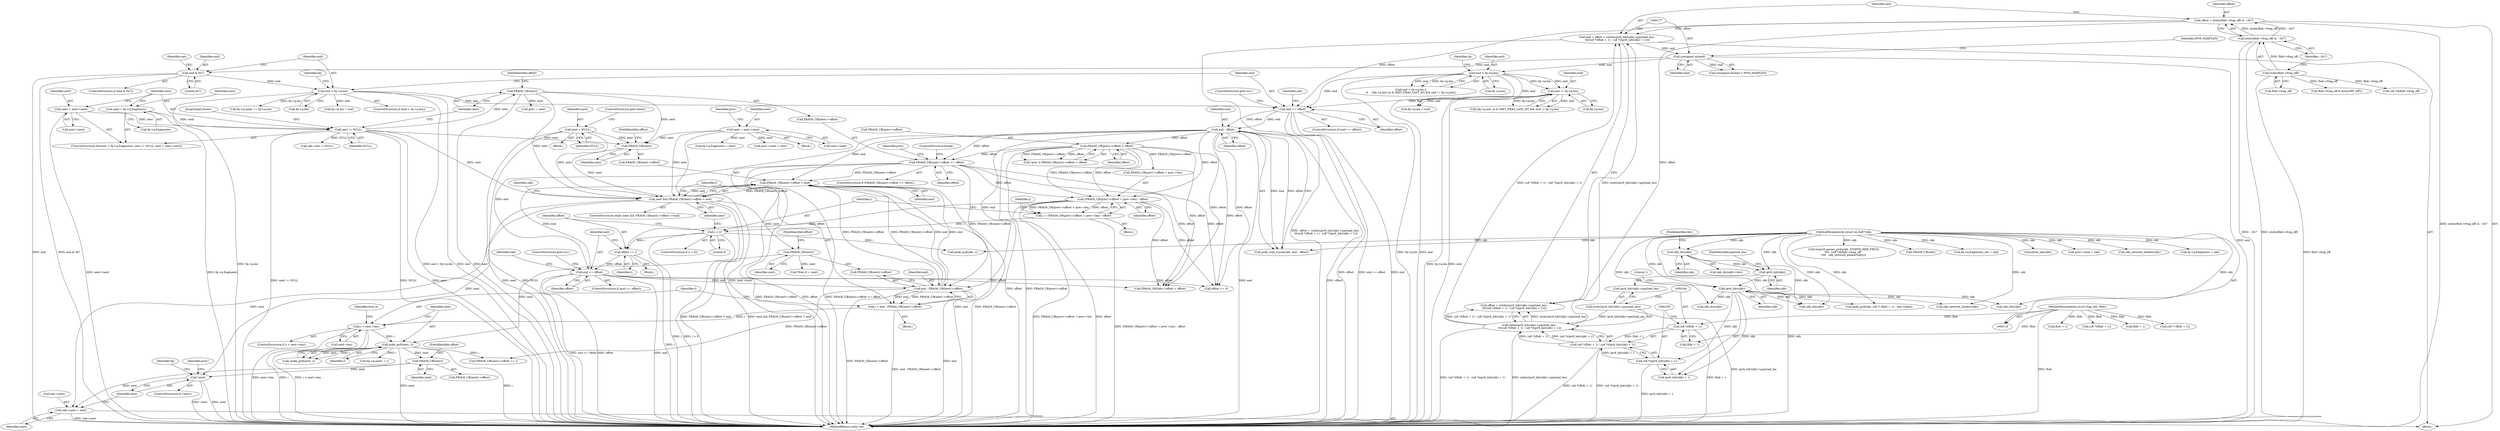 digraph "0_linux_70789d7052239992824628db8133de08dc78e593_0@pointer" {
"1000481" [label="(Call,FRAG6_CB(next))"];
"1000475" [label="(Call,pskb_pull(next, i))"];
"1000463" [label="(Call,FRAG6_CB(next))"];
"1000448" [label="(Call,next && FRAG6_CB(next)->offset < end)"];
"1000392" [label="(Call,FRAG6_CB(next))"];
"1000380" [label="(Call,next != NULL)"];
"1000383" [label="(Call,next = next->next)"];
"1000373" [label="(Call,next = fq->q.fragments)"];
"1000365" [label="(Call,next = NULL)"];
"1000452" [label="(Call,FRAG6_CB(next))"];
"1000510" [label="(Call,next = next->next)"];
"1000450" [label="(Call,FRAG6_CB(next)->offset < end)"];
"1000460" [label="(Call,end - FRAG6_CB(next)->offset)"];
"1000343" [label="(Call,end - offset)"];
"1000322" [label="(Call,end == offset)"];
"1000297" [label="(Call,end > fq->q.len)"];
"1000283" [label="(Call,end & 0x7)"];
"1000176" [label="(Call,(unsigned int)end)"];
"1000152" [label="(Call,end = offset + (ntohs(ipv6_hdr(skb)->payload_len) -\n\t\t\t((u8 *)(fhdr + 1) - (u8 *)(ipv6_hdr(skb) + 1))))"];
"1000144" [label="(Call,offset = ntohs(fhdr->frag_off) & ~0x7)"];
"1000146" [label="(Call,ntohs(fhdr->frag_off) & ~0x7)"];
"1000147" [label="(Call,ntohs(fhdr->frag_off))"];
"1000156" [label="(Call,ntohs(ipv6_hdr(skb)->payload_len) -\n\t\t\t((u8 *)(fhdr + 1) - (u8 *)(ipv6_hdr(skb) + 1)))"];
"1000157" [label="(Call,ntohs(ipv6_hdr(skb)->payload_len))"];
"1000162" [label="(Call,(u8 *)(fhdr + 1) - (u8 *)(ipv6_hdr(skb) + 1))"];
"1000163" [label="(Call,(u8 *)(fhdr + 1))"];
"1000119" [label="(MethodParameterIn,struct frag_hdr *fhdr)"];
"1000168" [label="(Call,(u8 *)(ipv6_hdr(skb) + 1))"];
"1000171" [label="(Call,ipv6_hdr(skb))"];
"1000159" [label="(Call,ipv6_hdr(skb))"];
"1000132" [label="(Call,skb_dst(skb))"];
"1000118" [label="(MethodParameterIn,struct sk_buff *skb)"];
"1000258" [label="(Call,end != fq->q.len)"];
"1000243" [label="(Call,end < fq->q.len)"];
"1000426" [label="(Call,end <= offset)"];
"1000422" [label="(Call,offset += i)"];
"1000418" [label="(Call,i > 0)"];
"1000405" [label="(Call,i = (FRAG6_CB(prev)->offset + prev->len) - offset)"];
"1000407" [label="(Call,(FRAG6_CB(prev)->offset + prev->len) - offset)"];
"1000358" [label="(Call,FRAG6_CB(prev)->offset < offset)"];
"1000390" [label="(Call,FRAG6_CB(next)->offset >= offset)"];
"1000467" [label="(Call,i < next->len)"];
"1000458" [label="(Call,i = end - FRAG6_CB(next)->offset)"];
"1000552" [label="(Call,skb->next = next)"];
"1000558" [label="(Call,!next)"];
"1000283" [label="(Call,end & 0x7)"];
"1000227" [label="(Call,fhdr + 1)"];
"1000133" [label="(Identifier,skb)"];
"1000465" [label="(FieldIdentifier,offset)"];
"1000400" [label="(JumpTarget,found:)"];
"1000385" [label="(Call,next->next)"];
"1000660" [label="(Call,fq->q.meat == fq->q.len)"];
"1000359" [label="(Call,FRAG6_CB(prev)->offset)"];
"1000523" [label="(Call,fq->q.fragments = next)"];
"1000507" [label="(Call,*free_it = next)"];
"1000597" [label="(Call,skb->dev = NULL)"];
"1000134" [label="(FieldIdentifier,dev)"];
"1000463" [label="(Call,FRAG6_CB(next))"];
"1000367" [label="(Identifier,NULL)"];
"1000118" [label="(MethodParameterIn,struct sk_buff *skb)"];
"1000420" [label="(Literal,0)"];
"1000416" [label="(Identifier,offset)"];
"1000406" [label="(Identifier,i)"];
"1000458" [label="(Call,i = end - FRAG6_CB(next)->offset)"];
"1000552" [label="(Call,skb->next = next)"];
"1000187" [label="(Call,icmpv6_param_prob(skb, ICMPV6_HDR_FIELD,\n\t\t\t\t  ((u8 *)&fhdr->frag_off -\n\t\t\t\t   skb_network_header(skb))))"];
"1000250" [label="(Call,(fq->q.last_in & INET_FRAG_LAST_IN) && end != fq->q.len)"];
"1000417" [label="(ControlStructure,if (i > 0))"];
"1000510" [label="(Call,next = next->next)"];
"1000364" [label="(Block,)"];
"1000428" [label="(Identifier,offset)"];
"1000375" [label="(Call,fq->q.fragments)"];
"1000548" [label="(Call,FRAG6_CB(skb))"];
"1000405" [label="(Call,i = (FRAG6_CB(prev)->offset + prev->len) - offset)"];
"1000432" [label="(Call,pskb_pull(skb, i))"];
"1000260" [label="(Call,fq->q.len)"];
"1000553" [label="(Call,skb->next)"];
"1000175" [label="(Call,(unsigned int)end > IPV6_MAXPLEN)"];
"1000298" [label="(Identifier,end)"];
"1000456" [label="(Block,)"];
"1000297" [label="(Call,end > fq->q.len)"];
"1000450" [label="(Call,FRAG6_CB(next)->offset < end)"];
"1000132" [label="(Call,skb_dst(skb))"];
"1000325" [label="(ControlStructure,goto err;)"];
"1000225" [label="(Call,(u8 *)(fhdr + 1))"];
"1000355" [label="(Call,!prev || FRAG6_CB(prev)->offset < offset)"];
"1000172" [label="(Identifier,skb)"];
"1000426" [label="(Call,end <= offset)"];
"1000179" [label="(Identifier,IPV6_MAXPLEN)"];
"1000322" [label="(Call,end == offset)"];
"1000131" [label="(Call,skb_dst(skb)->dev)"];
"1000423" [label="(Identifier,offset)"];
"1000460" [label="(Call,end - FRAG6_CB(next)->offset)"];
"1000165" [label="(Call,fhdr + 1)"];
"1000560" [label="(Call,fq->q.fragments_tail = skb)"];
"1000258" [label="(Call,end != fq->q.len)"];
"1000173" [label="(Literal,1)"];
"1000299" [label="(Call,fq->q.len)"];
"1000366" [label="(Identifier,next)"];
"1000517" [label="(Call,prev->next = next)"];
"1000329" [label="(Identifier,skb)"];
"1000168" [label="(Call,(u8 *)(ipv6_hdr(skb) + 1))"];
"1000480" [label="(Call,FRAG6_CB(next)->offset)"];
"1000324" [label="(Identifier,offset)"];
"1000568" [label="(Identifier,prev)"];
"1000152" [label="(Call,end = offset + (ntohs(ipv6_hdr(skb)->payload_len) -\n\t\t\t((u8 *)(fhdr + 1) - (u8 *)(ipv6_hdr(skb) + 1))))"];
"1000424" [label="(Identifier,i)"];
"1000381" [label="(Identifier,next)"];
"1000333" [label="(Call,fhdr + 1)"];
"1000119" [label="(MethodParameterIn,struct frag_hdr *fhdr)"];
"1000212" [label="(Call,skb_network_header(skb))"];
"1000429" [label="(ControlStructure,goto err;)"];
"1000159" [label="(Call,ipv6_hdr(skb))"];
"1000191" [label="(Call,(u8 *)&fhdr->frag_off)"];
"1000433" [label="(Identifier,skb)"];
"1000505" [label="(Block,)"];
"1000162" [label="(Call,(u8 *)(fhdr + 1) - (u8 *)(ipv6_hdr(skb) + 1))"];
"1000418" [label="(Call,i > 0)"];
"1000485" [label="(Call,fq->q.meat -= i)"];
"1000157" [label="(Call,ntohs(ipv6_hdr(skb)->payload_len))"];
"1000392" [label="(Call,FRAG6_CB(next))"];
"1000419" [label="(Identifier,i)"];
"1000341" [label="(Call,pskb_trim_rcsum(skb, end - offset))"];
"1000144" [label="(Call,offset = ntohs(fhdr->frag_off) & ~0x7)"];
"1000345" [label="(Identifier,offset)"];
"1000259" [label="(Identifier,end)"];
"1000382" [label="(Identifier,NULL)"];
"1000384" [label="(Identifier,next)"];
"1000323" [label="(Identifier,end)"];
"1000284" [label="(Identifier,end)"];
"1000242" [label="(Call,end < fq->q.len ||\n\t\t    ((fq->q.last_in & INET_FRAG_LAST_IN) && end != fq->q.len))"];
"1000245" [label="(Call,fq->q.len)"];
"1000282" [label="(ControlStructure,if (end & 0x7))"];
"1000148" [label="(Call,fhdr->frag_off)"];
"1000153" [label="(Identifier,end)"];
"1000511" [label="(Identifier,next)"];
"1000154" [label="(Call,offset + (ntohs(ipv6_hdr(skb)->payload_len) -\n\t\t\t((u8 *)(fhdr + 1) - (u8 *)(ipv6_hdr(skb) + 1))))"];
"1000396" [label="(ControlStructure,break;)"];
"1000448" [label="(Call,next && FRAG6_CB(next)->offset < end)"];
"1000549" [label="(Identifier,skb)"];
"1000427" [label="(Identifier,end)"];
"1000474" [label="(Call,!pskb_pull(next, i))"];
"1000393" [label="(Identifier,next)"];
"1000451" [label="(Call,FRAG6_CB(next)->offset)"];
"1000151" [label="(Identifier,~0x7)"];
"1000459" [label="(Identifier,i)"];
"1000161" [label="(FieldIdentifier,payload_len)"];
"1000452" [label="(Call,FRAG6_CB(next))"];
"1000455" [label="(Identifier,end)"];
"1000254" [label="(Identifier,fq)"];
"1000461" [label="(Identifier,end)"];
"1000476" [label="(Identifier,next)"];
"1000285" [label="(Literal,0x7)"];
"1000184" [label="(Call,skb_dst(skb))"];
"1000309" [label="(Identifier,fq)"];
"1000558" [label="(Call,!next)"];
"1000383" [label="(Call,next = next->next)"];
"1000343" [label="(Call,end - offset)"];
"1000711" [label="(Call,kfree_skb(skb))"];
"1000314" [label="(Call,fq->q.len = end)"];
"1000380" [label="(Call,next != NULL)"];
"1000569" [label="(Call,prev->next = skb)"];
"1000557" [label="(ControlStructure,if (!next))"];
"1000447" [label="(ControlStructure,while (next && FRAG6_CB(next)->offset < end))"];
"1000344" [label="(Identifier,end)"];
"1000234" [label="(Call,fhdr->frag_off & htons(IP6_MF))"];
"1000475" [label="(Call,pskb_pull(next, i))"];
"1000197" [label="(Call,skb_network_header(skb))"];
"1000374" [label="(Identifier,next)"];
"1000468" [label="(Identifier,i)"];
"1000244" [label="(Identifier,end)"];
"1000363" [label="(Identifier,offset)"];
"1000176" [label="(Call,(unsigned int)end)"];
"1000407" [label="(Call,(FRAG6_CB(prev)->offset + prev->len) - offset)"];
"1000170" [label="(Call,ipv6_hdr(skb) + 1)"];
"1000546" [label="(Call,FRAG6_CB(skb)->offset = offset)"];
"1000121" [label="(Block,)"];
"1000146" [label="(Call,ntohs(fhdr->frag_off) & ~0x7)"];
"1000290" [label="(Call,skb_dst(skb))"];
"1000516" [label="(Identifier,prev)"];
"1000483" [label="(FieldIdentifier,offset)"];
"1000158" [label="(Call,ipv6_hdr(skb)->payload_len)"];
"1000479" [label="(Call,FRAG6_CB(next)->offset += i)"];
"1000163" [label="(Call,(u8 *)(fhdr + 1))"];
"1000365" [label="(Call,next = NULL)"];
"1000633" [label="(Call,offset == 0)"];
"1000467" [label="(Call,i < next->len)"];
"1000394" [label="(FieldIdentifier,offset)"];
"1000147" [label="(Call,ntohs(fhdr->frag_off))"];
"1000563" [label="(Identifier,fq)"];
"1000449" [label="(Identifier,next)"];
"1000512" [label="(Call,next->next)"];
"1000391" [label="(Call,FRAG6_CB(next)->offset)"];
"1000288" [label="(Identifier,net)"];
"1000464" [label="(Identifier,next)"];
"1000156" [label="(Call,ntohs(ipv6_hdr(skb)->payload_len) -\n\t\t\t((u8 *)(fhdr + 1) - (u8 *)(ipv6_hdr(skb) + 1)))"];
"1000477" [label="(Identifier,i)"];
"1000575" [label="(Call,fq->q.fragments = skb)"];
"1000321" [label="(ControlStructure,if (end == offset))"];
"1000372" [label="(ControlStructure,for(next = fq->q.fragments; next != NULL; next = next->next))"];
"1000454" [label="(FieldIdentifier,offset)"];
"1000469" [label="(Call,next->len)"];
"1000389" [label="(ControlStructure,if (FRAG6_CB(next)->offset >= offset))"];
"1000368" [label="(ControlStructure,goto found;)"];
"1000390" [label="(Call,FRAG6_CB(next)->offset >= offset)"];
"1000296" [label="(ControlStructure,if (end > fq->q.len))"];
"1000708" [label="(Call,skb_dst(skb))"];
"1000508" [label="(Identifier,free_it)"];
"1000453" [label="(Identifier,next)"];
"1000145" [label="(Identifier,offset)"];
"1000171" [label="(Call,ipv6_hdr(skb))"];
"1000408" [label="(Call,FRAG6_CB(prev)->offset + prev->len)"];
"1000395" [label="(Identifier,offset)"];
"1000397" [label="(Call,prev = next)"];
"1000178" [label="(Identifier,end)"];
"1000559" [label="(Identifier,next)"];
"1000328" [label="(Call,pskb_pull(skb, (u8 *) (fhdr + 1) - skb->data))"];
"1000466" [label="(ControlStructure,if (i < next->len))"];
"1000716" [label="(MethodReturn,static int)"];
"1000273" [label="(Call,fq->q.len = end)"];
"1000358" [label="(Call,FRAG6_CB(prev)->offset < offset)"];
"1000425" [label="(ControlStructure,if (end <= offset))"];
"1000373" [label="(Call,next = fq->q.fragments)"];
"1000331" [label="(Call,(u8 *) (fhdr + 1))"];
"1000482" [label="(Identifier,next)"];
"1000556" [label="(Identifier,next)"];
"1000243" [label="(Call,end < fq->q.len)"];
"1000421" [label="(Block,)"];
"1000398" [label="(Identifier,prev)"];
"1000422" [label="(Call,offset += i)"];
"1000160" [label="(Identifier,skb)"];
"1000462" [label="(Call,FRAG6_CB(next)->offset)"];
"1000481" [label="(Call,FRAG6_CB(next))"];
"1000403" [label="(Block,)"];
"1000481" -> "1000480"  [label="AST: "];
"1000481" -> "1000482"  [label="CFG: "];
"1000482" -> "1000481"  [label="AST: "];
"1000483" -> "1000481"  [label="CFG: "];
"1000475" -> "1000481"  [label="DDG: next"];
"1000481" -> "1000552"  [label="DDG: next"];
"1000481" -> "1000558"  [label="DDG: next"];
"1000475" -> "1000474"  [label="AST: "];
"1000475" -> "1000477"  [label="CFG: "];
"1000476" -> "1000475"  [label="AST: "];
"1000477" -> "1000475"  [label="AST: "];
"1000474" -> "1000475"  [label="CFG: "];
"1000475" -> "1000716"  [label="DDG: next"];
"1000475" -> "1000716"  [label="DDG: i"];
"1000475" -> "1000474"  [label="DDG: next"];
"1000475" -> "1000474"  [label="DDG: i"];
"1000463" -> "1000475"  [label="DDG: next"];
"1000467" -> "1000475"  [label="DDG: i"];
"1000475" -> "1000479"  [label="DDG: i"];
"1000475" -> "1000485"  [label="DDG: i"];
"1000463" -> "1000462"  [label="AST: "];
"1000463" -> "1000464"  [label="CFG: "];
"1000464" -> "1000463"  [label="AST: "];
"1000465" -> "1000463"  [label="CFG: "];
"1000448" -> "1000463"  [label="DDG: next"];
"1000463" -> "1000507"  [label="DDG: next"];
"1000448" -> "1000447"  [label="AST: "];
"1000448" -> "1000449"  [label="CFG: "];
"1000448" -> "1000450"  [label="CFG: "];
"1000449" -> "1000448"  [label="AST: "];
"1000450" -> "1000448"  [label="AST: "];
"1000459" -> "1000448"  [label="CFG: "];
"1000549" -> "1000448"  [label="CFG: "];
"1000448" -> "1000716"  [label="DDG: FRAG6_CB(next)->offset < end"];
"1000448" -> "1000716"  [label="DDG: next && FRAG6_CB(next)->offset < end"];
"1000392" -> "1000448"  [label="DDG: next"];
"1000380" -> "1000448"  [label="DDG: next"];
"1000365" -> "1000448"  [label="DDG: next"];
"1000452" -> "1000448"  [label="DDG: next"];
"1000510" -> "1000448"  [label="DDG: next"];
"1000450" -> "1000448"  [label="DDG: FRAG6_CB(next)->offset"];
"1000450" -> "1000448"  [label="DDG: end"];
"1000448" -> "1000552"  [label="DDG: next"];
"1000448" -> "1000558"  [label="DDG: next"];
"1000392" -> "1000391"  [label="AST: "];
"1000392" -> "1000393"  [label="CFG: "];
"1000393" -> "1000392"  [label="AST: "];
"1000394" -> "1000392"  [label="CFG: "];
"1000392" -> "1000716"  [label="DDG: next"];
"1000380" -> "1000392"  [label="DDG: next"];
"1000392" -> "1000397"  [label="DDG: next"];
"1000392" -> "1000452"  [label="DDG: next"];
"1000380" -> "1000372"  [label="AST: "];
"1000380" -> "1000382"  [label="CFG: "];
"1000381" -> "1000380"  [label="AST: "];
"1000382" -> "1000380"  [label="AST: "];
"1000393" -> "1000380"  [label="CFG: "];
"1000400" -> "1000380"  [label="CFG: "];
"1000380" -> "1000716"  [label="DDG: next != NULL"];
"1000380" -> "1000716"  [label="DDG: NULL"];
"1000380" -> "1000716"  [label="DDG: next"];
"1000383" -> "1000380"  [label="DDG: next"];
"1000373" -> "1000380"  [label="DDG: next"];
"1000380" -> "1000452"  [label="DDG: next"];
"1000380" -> "1000597"  [label="DDG: NULL"];
"1000383" -> "1000372"  [label="AST: "];
"1000383" -> "1000385"  [label="CFG: "];
"1000384" -> "1000383"  [label="AST: "];
"1000385" -> "1000383"  [label="AST: "];
"1000381" -> "1000383"  [label="CFG: "];
"1000383" -> "1000716"  [label="DDG: next->next"];
"1000373" -> "1000372"  [label="AST: "];
"1000373" -> "1000375"  [label="CFG: "];
"1000374" -> "1000373"  [label="AST: "];
"1000375" -> "1000373"  [label="AST: "];
"1000381" -> "1000373"  [label="CFG: "];
"1000373" -> "1000716"  [label="DDG: fq->q.fragments"];
"1000365" -> "1000364"  [label="AST: "];
"1000365" -> "1000367"  [label="CFG: "];
"1000366" -> "1000365"  [label="AST: "];
"1000367" -> "1000365"  [label="AST: "];
"1000368" -> "1000365"  [label="CFG: "];
"1000365" -> "1000716"  [label="DDG: NULL"];
"1000365" -> "1000716"  [label="DDG: next"];
"1000365" -> "1000452"  [label="DDG: next"];
"1000452" -> "1000451"  [label="AST: "];
"1000452" -> "1000453"  [label="CFG: "];
"1000453" -> "1000452"  [label="AST: "];
"1000454" -> "1000452"  [label="CFG: "];
"1000510" -> "1000452"  [label="DDG: next"];
"1000510" -> "1000505"  [label="AST: "];
"1000510" -> "1000512"  [label="CFG: "];
"1000511" -> "1000510"  [label="AST: "];
"1000512" -> "1000510"  [label="AST: "];
"1000516" -> "1000510"  [label="CFG: "];
"1000510" -> "1000716"  [label="DDG: next->next"];
"1000510" -> "1000517"  [label="DDG: next"];
"1000510" -> "1000523"  [label="DDG: next"];
"1000450" -> "1000455"  [label="CFG: "];
"1000451" -> "1000450"  [label="AST: "];
"1000455" -> "1000450"  [label="AST: "];
"1000450" -> "1000716"  [label="DDG: end"];
"1000450" -> "1000716"  [label="DDG: FRAG6_CB(next)->offset"];
"1000460" -> "1000450"  [label="DDG: FRAG6_CB(next)->offset"];
"1000460" -> "1000450"  [label="DDG: end"];
"1000390" -> "1000450"  [label="DDG: FRAG6_CB(next)->offset"];
"1000343" -> "1000450"  [label="DDG: end"];
"1000426" -> "1000450"  [label="DDG: end"];
"1000450" -> "1000460"  [label="DDG: end"];
"1000450" -> "1000460"  [label="DDG: FRAG6_CB(next)->offset"];
"1000460" -> "1000458"  [label="AST: "];
"1000460" -> "1000462"  [label="CFG: "];
"1000461" -> "1000460"  [label="AST: "];
"1000462" -> "1000460"  [label="AST: "];
"1000458" -> "1000460"  [label="CFG: "];
"1000460" -> "1000716"  [label="DDG: end"];
"1000460" -> "1000716"  [label="DDG: FRAG6_CB(next)->offset"];
"1000460" -> "1000458"  [label="DDG: end"];
"1000460" -> "1000458"  [label="DDG: FRAG6_CB(next)->offset"];
"1000343" -> "1000460"  [label="DDG: end"];
"1000426" -> "1000460"  [label="DDG: end"];
"1000390" -> "1000460"  [label="DDG: FRAG6_CB(next)->offset"];
"1000460" -> "1000479"  [label="DDG: FRAG6_CB(next)->offset"];
"1000343" -> "1000341"  [label="AST: "];
"1000343" -> "1000345"  [label="CFG: "];
"1000344" -> "1000343"  [label="AST: "];
"1000345" -> "1000343"  [label="AST: "];
"1000341" -> "1000343"  [label="CFG: "];
"1000343" -> "1000716"  [label="DDG: end"];
"1000343" -> "1000716"  [label="DDG: offset"];
"1000343" -> "1000341"  [label="DDG: end"];
"1000343" -> "1000341"  [label="DDG: offset"];
"1000322" -> "1000343"  [label="DDG: end"];
"1000322" -> "1000343"  [label="DDG: offset"];
"1000343" -> "1000358"  [label="DDG: offset"];
"1000343" -> "1000390"  [label="DDG: offset"];
"1000343" -> "1000407"  [label="DDG: offset"];
"1000343" -> "1000426"  [label="DDG: end"];
"1000343" -> "1000546"  [label="DDG: offset"];
"1000343" -> "1000633"  [label="DDG: offset"];
"1000322" -> "1000321"  [label="AST: "];
"1000322" -> "1000324"  [label="CFG: "];
"1000323" -> "1000322"  [label="AST: "];
"1000324" -> "1000322"  [label="AST: "];
"1000325" -> "1000322"  [label="CFG: "];
"1000329" -> "1000322"  [label="CFG: "];
"1000322" -> "1000716"  [label="DDG: offset"];
"1000322" -> "1000716"  [label="DDG: end == offset"];
"1000322" -> "1000716"  [label="DDG: end"];
"1000297" -> "1000322"  [label="DDG: end"];
"1000258" -> "1000322"  [label="DDG: end"];
"1000243" -> "1000322"  [label="DDG: end"];
"1000144" -> "1000322"  [label="DDG: offset"];
"1000297" -> "1000296"  [label="AST: "];
"1000297" -> "1000299"  [label="CFG: "];
"1000298" -> "1000297"  [label="AST: "];
"1000299" -> "1000297"  [label="AST: "];
"1000309" -> "1000297"  [label="CFG: "];
"1000323" -> "1000297"  [label="CFG: "];
"1000297" -> "1000716"  [label="DDG: end"];
"1000297" -> "1000716"  [label="DDG: fq->q.len"];
"1000297" -> "1000716"  [label="DDG: end > fq->q.len"];
"1000283" -> "1000297"  [label="DDG: end"];
"1000297" -> "1000314"  [label="DDG: end"];
"1000297" -> "1000660"  [label="DDG: fq->q.len"];
"1000283" -> "1000282"  [label="AST: "];
"1000283" -> "1000285"  [label="CFG: "];
"1000284" -> "1000283"  [label="AST: "];
"1000285" -> "1000283"  [label="AST: "];
"1000288" -> "1000283"  [label="CFG: "];
"1000298" -> "1000283"  [label="CFG: "];
"1000283" -> "1000716"  [label="DDG: end"];
"1000283" -> "1000716"  [label="DDG: end & 0x7"];
"1000176" -> "1000283"  [label="DDG: end"];
"1000176" -> "1000175"  [label="AST: "];
"1000176" -> "1000178"  [label="CFG: "];
"1000177" -> "1000176"  [label="AST: "];
"1000178" -> "1000176"  [label="AST: "];
"1000179" -> "1000176"  [label="CFG: "];
"1000176" -> "1000716"  [label="DDG: end"];
"1000176" -> "1000175"  [label="DDG: end"];
"1000152" -> "1000176"  [label="DDG: end"];
"1000176" -> "1000243"  [label="DDG: end"];
"1000152" -> "1000121"  [label="AST: "];
"1000152" -> "1000154"  [label="CFG: "];
"1000153" -> "1000152"  [label="AST: "];
"1000154" -> "1000152"  [label="AST: "];
"1000177" -> "1000152"  [label="CFG: "];
"1000152" -> "1000716"  [label="DDG: offset + (ntohs(ipv6_hdr(skb)->payload_len) -\n\t\t\t((u8 *)(fhdr + 1) - (u8 *)(ipv6_hdr(skb) + 1)))"];
"1000144" -> "1000152"  [label="DDG: offset"];
"1000156" -> "1000152"  [label="DDG: ntohs(ipv6_hdr(skb)->payload_len)"];
"1000156" -> "1000152"  [label="DDG: (u8 *)(fhdr + 1) - (u8 *)(ipv6_hdr(skb) + 1)"];
"1000144" -> "1000121"  [label="AST: "];
"1000144" -> "1000146"  [label="CFG: "];
"1000145" -> "1000144"  [label="AST: "];
"1000146" -> "1000144"  [label="AST: "];
"1000153" -> "1000144"  [label="CFG: "];
"1000144" -> "1000716"  [label="DDG: ntohs(fhdr->frag_off) & ~0x7"];
"1000146" -> "1000144"  [label="DDG: ntohs(fhdr->frag_off)"];
"1000146" -> "1000144"  [label="DDG: ~0x7"];
"1000144" -> "1000154"  [label="DDG: offset"];
"1000146" -> "1000151"  [label="CFG: "];
"1000147" -> "1000146"  [label="AST: "];
"1000151" -> "1000146"  [label="AST: "];
"1000146" -> "1000716"  [label="DDG: ~0x7"];
"1000146" -> "1000716"  [label="DDG: ntohs(fhdr->frag_off)"];
"1000147" -> "1000146"  [label="DDG: fhdr->frag_off"];
"1000147" -> "1000148"  [label="CFG: "];
"1000148" -> "1000147"  [label="AST: "];
"1000151" -> "1000147"  [label="CFG: "];
"1000147" -> "1000716"  [label="DDG: fhdr->frag_off"];
"1000147" -> "1000191"  [label="DDG: fhdr->frag_off"];
"1000147" -> "1000234"  [label="DDG: fhdr->frag_off"];
"1000156" -> "1000154"  [label="AST: "];
"1000156" -> "1000162"  [label="CFG: "];
"1000157" -> "1000156"  [label="AST: "];
"1000162" -> "1000156"  [label="AST: "];
"1000154" -> "1000156"  [label="CFG: "];
"1000156" -> "1000716"  [label="DDG: ntohs(ipv6_hdr(skb)->payload_len)"];
"1000156" -> "1000716"  [label="DDG: (u8 *)(fhdr + 1) - (u8 *)(ipv6_hdr(skb) + 1)"];
"1000156" -> "1000154"  [label="DDG: ntohs(ipv6_hdr(skb)->payload_len)"];
"1000156" -> "1000154"  [label="DDG: (u8 *)(fhdr + 1) - (u8 *)(ipv6_hdr(skb) + 1)"];
"1000157" -> "1000156"  [label="DDG: ipv6_hdr(skb)->payload_len"];
"1000162" -> "1000156"  [label="DDG: (u8 *)(fhdr + 1)"];
"1000162" -> "1000156"  [label="DDG: (u8 *)(ipv6_hdr(skb) + 1)"];
"1000157" -> "1000158"  [label="CFG: "];
"1000158" -> "1000157"  [label="AST: "];
"1000164" -> "1000157"  [label="CFG: "];
"1000157" -> "1000716"  [label="DDG: ipv6_hdr(skb)->payload_len"];
"1000162" -> "1000168"  [label="CFG: "];
"1000163" -> "1000162"  [label="AST: "];
"1000168" -> "1000162"  [label="AST: "];
"1000162" -> "1000716"  [label="DDG: (u8 *)(ipv6_hdr(skb) + 1)"];
"1000162" -> "1000716"  [label="DDG: (u8 *)(fhdr + 1)"];
"1000163" -> "1000162"  [label="DDG: fhdr + 1"];
"1000168" -> "1000162"  [label="DDG: ipv6_hdr(skb) + 1"];
"1000163" -> "1000165"  [label="CFG: "];
"1000164" -> "1000163"  [label="AST: "];
"1000165" -> "1000163"  [label="AST: "];
"1000169" -> "1000163"  [label="CFG: "];
"1000163" -> "1000716"  [label="DDG: fhdr + 1"];
"1000119" -> "1000163"  [label="DDG: fhdr"];
"1000119" -> "1000116"  [label="AST: "];
"1000119" -> "1000716"  [label="DDG: fhdr"];
"1000119" -> "1000165"  [label="DDG: fhdr"];
"1000119" -> "1000225"  [label="DDG: fhdr"];
"1000119" -> "1000227"  [label="DDG: fhdr"];
"1000119" -> "1000331"  [label="DDG: fhdr"];
"1000119" -> "1000333"  [label="DDG: fhdr"];
"1000168" -> "1000170"  [label="CFG: "];
"1000169" -> "1000168"  [label="AST: "];
"1000170" -> "1000168"  [label="AST: "];
"1000168" -> "1000716"  [label="DDG: ipv6_hdr(skb) + 1"];
"1000171" -> "1000168"  [label="DDG: skb"];
"1000171" -> "1000170"  [label="AST: "];
"1000171" -> "1000172"  [label="CFG: "];
"1000172" -> "1000171"  [label="AST: "];
"1000173" -> "1000171"  [label="CFG: "];
"1000171" -> "1000170"  [label="DDG: skb"];
"1000159" -> "1000171"  [label="DDG: skb"];
"1000118" -> "1000171"  [label="DDG: skb"];
"1000171" -> "1000184"  [label="DDG: skb"];
"1000171" -> "1000212"  [label="DDG: skb"];
"1000171" -> "1000290"  [label="DDG: skb"];
"1000171" -> "1000328"  [label="DDG: skb"];
"1000171" -> "1000708"  [label="DDG: skb"];
"1000159" -> "1000158"  [label="AST: "];
"1000159" -> "1000160"  [label="CFG: "];
"1000160" -> "1000159"  [label="AST: "];
"1000161" -> "1000159"  [label="CFG: "];
"1000132" -> "1000159"  [label="DDG: skb"];
"1000118" -> "1000159"  [label="DDG: skb"];
"1000132" -> "1000131"  [label="AST: "];
"1000132" -> "1000133"  [label="CFG: "];
"1000133" -> "1000132"  [label="AST: "];
"1000134" -> "1000132"  [label="CFG: "];
"1000118" -> "1000132"  [label="DDG: skb"];
"1000132" -> "1000708"  [label="DDG: skb"];
"1000118" -> "1000116"  [label="AST: "];
"1000118" -> "1000716"  [label="DDG: skb"];
"1000118" -> "1000184"  [label="DDG: skb"];
"1000118" -> "1000187"  [label="DDG: skb"];
"1000118" -> "1000197"  [label="DDG: skb"];
"1000118" -> "1000212"  [label="DDG: skb"];
"1000118" -> "1000290"  [label="DDG: skb"];
"1000118" -> "1000328"  [label="DDG: skb"];
"1000118" -> "1000341"  [label="DDG: skb"];
"1000118" -> "1000432"  [label="DDG: skb"];
"1000118" -> "1000548"  [label="DDG: skb"];
"1000118" -> "1000560"  [label="DDG: skb"];
"1000118" -> "1000569"  [label="DDG: skb"];
"1000118" -> "1000575"  [label="DDG: skb"];
"1000118" -> "1000708"  [label="DDG: skb"];
"1000118" -> "1000711"  [label="DDG: skb"];
"1000258" -> "1000250"  [label="AST: "];
"1000258" -> "1000260"  [label="CFG: "];
"1000259" -> "1000258"  [label="AST: "];
"1000260" -> "1000258"  [label="AST: "];
"1000250" -> "1000258"  [label="CFG: "];
"1000258" -> "1000716"  [label="DDG: end"];
"1000258" -> "1000716"  [label="DDG: fq->q.len"];
"1000258" -> "1000250"  [label="DDG: end"];
"1000258" -> "1000250"  [label="DDG: fq->q.len"];
"1000243" -> "1000258"  [label="DDG: end"];
"1000243" -> "1000258"  [label="DDG: fq->q.len"];
"1000258" -> "1000273"  [label="DDG: end"];
"1000243" -> "1000242"  [label="AST: "];
"1000243" -> "1000245"  [label="CFG: "];
"1000244" -> "1000243"  [label="AST: "];
"1000245" -> "1000243"  [label="AST: "];
"1000254" -> "1000243"  [label="CFG: "];
"1000242" -> "1000243"  [label="CFG: "];
"1000243" -> "1000716"  [label="DDG: end"];
"1000243" -> "1000716"  [label="DDG: fq->q.len"];
"1000243" -> "1000242"  [label="DDG: end"];
"1000243" -> "1000242"  [label="DDG: fq->q.len"];
"1000243" -> "1000273"  [label="DDG: end"];
"1000426" -> "1000425"  [label="AST: "];
"1000426" -> "1000428"  [label="CFG: "];
"1000427" -> "1000426"  [label="AST: "];
"1000428" -> "1000426"  [label="AST: "];
"1000429" -> "1000426"  [label="CFG: "];
"1000433" -> "1000426"  [label="CFG: "];
"1000426" -> "1000716"  [label="DDG: offset"];
"1000426" -> "1000716"  [label="DDG: end"];
"1000426" -> "1000716"  [label="DDG: end <= offset"];
"1000422" -> "1000426"  [label="DDG: offset"];
"1000426" -> "1000546"  [label="DDG: offset"];
"1000426" -> "1000633"  [label="DDG: offset"];
"1000422" -> "1000421"  [label="AST: "];
"1000422" -> "1000424"  [label="CFG: "];
"1000423" -> "1000422"  [label="AST: "];
"1000424" -> "1000422"  [label="AST: "];
"1000427" -> "1000422"  [label="CFG: "];
"1000422" -> "1000716"  [label="DDG: i"];
"1000418" -> "1000422"  [label="DDG: i"];
"1000407" -> "1000422"  [label="DDG: offset"];
"1000418" -> "1000417"  [label="AST: "];
"1000418" -> "1000420"  [label="CFG: "];
"1000419" -> "1000418"  [label="AST: "];
"1000420" -> "1000418"  [label="AST: "];
"1000423" -> "1000418"  [label="CFG: "];
"1000449" -> "1000418"  [label="CFG: "];
"1000418" -> "1000716"  [label="DDG: i > 0"];
"1000418" -> "1000716"  [label="DDG: i"];
"1000405" -> "1000418"  [label="DDG: i"];
"1000418" -> "1000432"  [label="DDG: i"];
"1000405" -> "1000403"  [label="AST: "];
"1000405" -> "1000407"  [label="CFG: "];
"1000406" -> "1000405"  [label="AST: "];
"1000407" -> "1000405"  [label="AST: "];
"1000419" -> "1000405"  [label="CFG: "];
"1000405" -> "1000716"  [label="DDG: (FRAG6_CB(prev)->offset + prev->len) - offset"];
"1000407" -> "1000405"  [label="DDG: FRAG6_CB(prev)->offset + prev->len"];
"1000407" -> "1000405"  [label="DDG: offset"];
"1000407" -> "1000416"  [label="CFG: "];
"1000408" -> "1000407"  [label="AST: "];
"1000416" -> "1000407"  [label="AST: "];
"1000407" -> "1000716"  [label="DDG: FRAG6_CB(prev)->offset + prev->len"];
"1000407" -> "1000716"  [label="DDG: offset"];
"1000358" -> "1000407"  [label="DDG: FRAG6_CB(prev)->offset"];
"1000358" -> "1000407"  [label="DDG: offset"];
"1000390" -> "1000407"  [label="DDG: offset"];
"1000407" -> "1000546"  [label="DDG: offset"];
"1000407" -> "1000633"  [label="DDG: offset"];
"1000358" -> "1000355"  [label="AST: "];
"1000358" -> "1000363"  [label="CFG: "];
"1000359" -> "1000358"  [label="AST: "];
"1000363" -> "1000358"  [label="AST: "];
"1000355" -> "1000358"  [label="CFG: "];
"1000358" -> "1000716"  [label="DDG: offset"];
"1000358" -> "1000716"  [label="DDG: FRAG6_CB(prev)->offset"];
"1000358" -> "1000355"  [label="DDG: FRAG6_CB(prev)->offset"];
"1000358" -> "1000355"  [label="DDG: offset"];
"1000358" -> "1000390"  [label="DDG: offset"];
"1000358" -> "1000408"  [label="DDG: FRAG6_CB(prev)->offset"];
"1000358" -> "1000546"  [label="DDG: offset"];
"1000358" -> "1000633"  [label="DDG: offset"];
"1000390" -> "1000389"  [label="AST: "];
"1000390" -> "1000395"  [label="CFG: "];
"1000391" -> "1000390"  [label="AST: "];
"1000395" -> "1000390"  [label="AST: "];
"1000396" -> "1000390"  [label="CFG: "];
"1000398" -> "1000390"  [label="CFG: "];
"1000390" -> "1000716"  [label="DDG: FRAG6_CB(next)->offset >= offset"];
"1000390" -> "1000716"  [label="DDG: FRAG6_CB(next)->offset"];
"1000390" -> "1000716"  [label="DDG: offset"];
"1000390" -> "1000546"  [label="DDG: offset"];
"1000390" -> "1000633"  [label="DDG: offset"];
"1000467" -> "1000466"  [label="AST: "];
"1000467" -> "1000469"  [label="CFG: "];
"1000468" -> "1000467"  [label="AST: "];
"1000469" -> "1000467"  [label="AST: "];
"1000476" -> "1000467"  [label="CFG: "];
"1000508" -> "1000467"  [label="CFG: "];
"1000467" -> "1000716"  [label="DDG: i"];
"1000467" -> "1000716"  [label="DDG: i < next->len"];
"1000467" -> "1000716"  [label="DDG: next->len"];
"1000458" -> "1000467"  [label="DDG: i"];
"1000458" -> "1000456"  [label="AST: "];
"1000459" -> "1000458"  [label="AST: "];
"1000468" -> "1000458"  [label="CFG: "];
"1000458" -> "1000716"  [label="DDG: end - FRAG6_CB(next)->offset"];
"1000552" -> "1000121"  [label="AST: "];
"1000552" -> "1000556"  [label="CFG: "];
"1000553" -> "1000552"  [label="AST: "];
"1000556" -> "1000552"  [label="AST: "];
"1000559" -> "1000552"  [label="CFG: "];
"1000552" -> "1000716"  [label="DDG: skb->next"];
"1000558" -> "1000557"  [label="AST: "];
"1000558" -> "1000559"  [label="CFG: "];
"1000559" -> "1000558"  [label="AST: "];
"1000563" -> "1000558"  [label="CFG: "];
"1000568" -> "1000558"  [label="CFG: "];
"1000558" -> "1000716"  [label="DDG: !next"];
"1000558" -> "1000716"  [label="DDG: next"];
}
